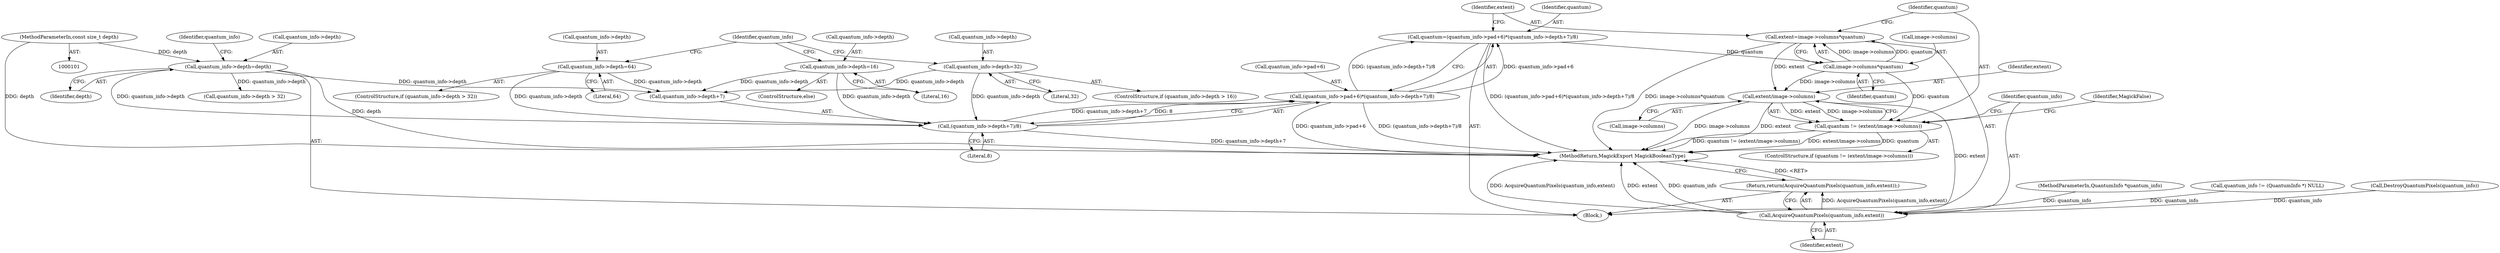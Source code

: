 digraph "0_ImageMagick_b5ed738f8060266bf4ae521f7e3ed145aa4498a3@pointer" {
"1000223" [label="(Call,extent/image->columns)"];
"1000213" [label="(Call,extent=image->columns*quantum)"];
"1000215" [label="(Call,image->columns*quantum)"];
"1000198" [label="(Call,quantum=(quantum_info->pad+6)*(quantum_info->depth+7)/8)"];
"1000200" [label="(Call,(quantum_info->pad+6)*(quantum_info->depth+7)/8)"];
"1000206" [label="(Call,(quantum_info->depth+7)/8)"];
"1000177" [label="(Call,quantum_info->depth=32)"];
"1000147" [label="(Call,quantum_info->depth=depth)"];
"1000104" [label="(MethodParameterIn,const size_t depth)"];
"1000165" [label="(Call,quantum_info->depth=64)"];
"1000183" [label="(Call,quantum_info->depth=16)"];
"1000221" [label="(Call,quantum != (extent/image->columns))"];
"1000231" [label="(Call,AcquireQuantumPixels(quantum_info,extent))"];
"1000230" [label="(Return,return(AcquireQuantumPixels(quantum_info,extent));)"];
"1000214" [label="(Identifier,extent)"];
"1000219" [label="(Identifier,quantum)"];
"1000199" [label="(Identifier,quantum)"];
"1000183" [label="(Call,quantum_info->depth=16)"];
"1000213" [label="(Call,extent=image->columns*quantum)"];
"1000232" [label="(Identifier,quantum_info)"];
"1000200" [label="(Call,(quantum_info->pad+6)*(quantum_info->depth+7)/8)"];
"1000207" [label="(Call,quantum_info->depth+7)"];
"1000165" [label="(Call,quantum_info->depth=64)"];
"1000169" [label="(Literal,64)"];
"1000216" [label="(Call,image->columns)"];
"1000160" [label="(Call,quantum_info->depth > 32)"];
"1000212" [label="(Literal,8)"];
"1000159" [label="(ControlStructure,if (quantum_info->depth > 32))"];
"1000105" [label="(Block,)"];
"1000224" [label="(Identifier,extent)"];
"1000201" [label="(Call,quantum_info->pad+6)"];
"1000230" [label="(Return,return(AcquireQuantumPixels(quantum_info,extent));)"];
"1000103" [label="(MethodParameterIn,QuantumInfo *quantum_info)"];
"1000171" [label="(ControlStructure,if (quantum_info->depth > 16))"];
"1000155" [label="(Identifier,quantum_info)"];
"1000104" [label="(MethodParameterIn,const size_t depth)"];
"1000206" [label="(Call,(quantum_info->depth+7)/8)"];
"1000220" [label="(ControlStructure,if (quantum != (extent/image->columns)))"];
"1000147" [label="(Call,quantum_info->depth=depth)"];
"1000215" [label="(Call,image->columns*quantum)"];
"1000181" [label="(Literal,32)"];
"1000198" [label="(Call,quantum=(quantum_info->pad+6)*(quantum_info->depth+7)/8)"];
"1000222" [label="(Identifier,quantum)"];
"1000166" [label="(Call,quantum_info->depth)"];
"1000233" [label="(Identifier,extent)"];
"1000136" [label="(Call,quantum_info != (QuantumInfo *) NULL)"];
"1000187" [label="(Literal,16)"];
"1000191" [label="(Identifier,quantum_info)"];
"1000184" [label="(Call,quantum_info->depth)"];
"1000196" [label="(Call,DestroyQuantumPixels(quantum_info))"];
"1000223" [label="(Call,extent/image->columns)"];
"1000178" [label="(Call,quantum_info->depth)"];
"1000177" [label="(Call,quantum_info->depth=32)"];
"1000231" [label="(Call,AcquireQuantumPixels(quantum_info,extent))"];
"1000225" [label="(Call,image->columns)"];
"1000234" [label="(MethodReturn,MagickExport MagickBooleanType)"];
"1000182" [label="(ControlStructure,else)"];
"1000148" [label="(Call,quantum_info->depth)"];
"1000221" [label="(Call,quantum != (extent/image->columns))"];
"1000151" [label="(Identifier,depth)"];
"1000229" [label="(Identifier,MagickFalse)"];
"1000223" -> "1000221"  [label="AST: "];
"1000223" -> "1000225"  [label="CFG: "];
"1000224" -> "1000223"  [label="AST: "];
"1000225" -> "1000223"  [label="AST: "];
"1000221" -> "1000223"  [label="CFG: "];
"1000223" -> "1000234"  [label="DDG: image->columns"];
"1000223" -> "1000234"  [label="DDG: extent"];
"1000223" -> "1000221"  [label="DDG: extent"];
"1000223" -> "1000221"  [label="DDG: image->columns"];
"1000213" -> "1000223"  [label="DDG: extent"];
"1000215" -> "1000223"  [label="DDG: image->columns"];
"1000223" -> "1000231"  [label="DDG: extent"];
"1000213" -> "1000105"  [label="AST: "];
"1000213" -> "1000215"  [label="CFG: "];
"1000214" -> "1000213"  [label="AST: "];
"1000215" -> "1000213"  [label="AST: "];
"1000222" -> "1000213"  [label="CFG: "];
"1000213" -> "1000234"  [label="DDG: image->columns*quantum"];
"1000215" -> "1000213"  [label="DDG: image->columns"];
"1000215" -> "1000213"  [label="DDG: quantum"];
"1000215" -> "1000219"  [label="CFG: "];
"1000216" -> "1000215"  [label="AST: "];
"1000219" -> "1000215"  [label="AST: "];
"1000198" -> "1000215"  [label="DDG: quantum"];
"1000215" -> "1000221"  [label="DDG: quantum"];
"1000198" -> "1000105"  [label="AST: "];
"1000198" -> "1000200"  [label="CFG: "];
"1000199" -> "1000198"  [label="AST: "];
"1000200" -> "1000198"  [label="AST: "];
"1000214" -> "1000198"  [label="CFG: "];
"1000198" -> "1000234"  [label="DDG: (quantum_info->pad+6)*(quantum_info->depth+7)/8"];
"1000200" -> "1000198"  [label="DDG: quantum_info->pad+6"];
"1000200" -> "1000198"  [label="DDG: (quantum_info->depth+7)/8"];
"1000200" -> "1000206"  [label="CFG: "];
"1000201" -> "1000200"  [label="AST: "];
"1000206" -> "1000200"  [label="AST: "];
"1000200" -> "1000234"  [label="DDG: quantum_info->pad+6"];
"1000200" -> "1000234"  [label="DDG: (quantum_info->depth+7)/8"];
"1000206" -> "1000200"  [label="DDG: quantum_info->depth+7"];
"1000206" -> "1000200"  [label="DDG: 8"];
"1000206" -> "1000212"  [label="CFG: "];
"1000207" -> "1000206"  [label="AST: "];
"1000212" -> "1000206"  [label="AST: "];
"1000206" -> "1000234"  [label="DDG: quantum_info->depth+7"];
"1000177" -> "1000206"  [label="DDG: quantum_info->depth"];
"1000147" -> "1000206"  [label="DDG: quantum_info->depth"];
"1000165" -> "1000206"  [label="DDG: quantum_info->depth"];
"1000183" -> "1000206"  [label="DDG: quantum_info->depth"];
"1000177" -> "1000171"  [label="AST: "];
"1000177" -> "1000181"  [label="CFG: "];
"1000178" -> "1000177"  [label="AST: "];
"1000181" -> "1000177"  [label="AST: "];
"1000191" -> "1000177"  [label="CFG: "];
"1000177" -> "1000207"  [label="DDG: quantum_info->depth"];
"1000147" -> "1000105"  [label="AST: "];
"1000147" -> "1000151"  [label="CFG: "];
"1000148" -> "1000147"  [label="AST: "];
"1000151" -> "1000147"  [label="AST: "];
"1000155" -> "1000147"  [label="CFG: "];
"1000147" -> "1000234"  [label="DDG: depth"];
"1000104" -> "1000147"  [label="DDG: depth"];
"1000147" -> "1000160"  [label="DDG: quantum_info->depth"];
"1000147" -> "1000207"  [label="DDG: quantum_info->depth"];
"1000104" -> "1000101"  [label="AST: "];
"1000104" -> "1000234"  [label="DDG: depth"];
"1000165" -> "1000159"  [label="AST: "];
"1000165" -> "1000169"  [label="CFG: "];
"1000166" -> "1000165"  [label="AST: "];
"1000169" -> "1000165"  [label="AST: "];
"1000191" -> "1000165"  [label="CFG: "];
"1000165" -> "1000207"  [label="DDG: quantum_info->depth"];
"1000183" -> "1000182"  [label="AST: "];
"1000183" -> "1000187"  [label="CFG: "];
"1000184" -> "1000183"  [label="AST: "];
"1000187" -> "1000183"  [label="AST: "];
"1000191" -> "1000183"  [label="CFG: "];
"1000183" -> "1000207"  [label="DDG: quantum_info->depth"];
"1000221" -> "1000220"  [label="AST: "];
"1000222" -> "1000221"  [label="AST: "];
"1000229" -> "1000221"  [label="CFG: "];
"1000232" -> "1000221"  [label="CFG: "];
"1000221" -> "1000234"  [label="DDG: quantum != (extent/image->columns)"];
"1000221" -> "1000234"  [label="DDG: extent/image->columns"];
"1000221" -> "1000234"  [label="DDG: quantum"];
"1000231" -> "1000230"  [label="AST: "];
"1000231" -> "1000233"  [label="CFG: "];
"1000232" -> "1000231"  [label="AST: "];
"1000233" -> "1000231"  [label="AST: "];
"1000230" -> "1000231"  [label="CFG: "];
"1000231" -> "1000234"  [label="DDG: AcquireQuantumPixels(quantum_info,extent)"];
"1000231" -> "1000234"  [label="DDG: extent"];
"1000231" -> "1000234"  [label="DDG: quantum_info"];
"1000231" -> "1000230"  [label="DDG: AcquireQuantumPixels(quantum_info,extent)"];
"1000196" -> "1000231"  [label="DDG: quantum_info"];
"1000136" -> "1000231"  [label="DDG: quantum_info"];
"1000103" -> "1000231"  [label="DDG: quantum_info"];
"1000230" -> "1000105"  [label="AST: "];
"1000234" -> "1000230"  [label="CFG: "];
"1000230" -> "1000234"  [label="DDG: <RET>"];
}
